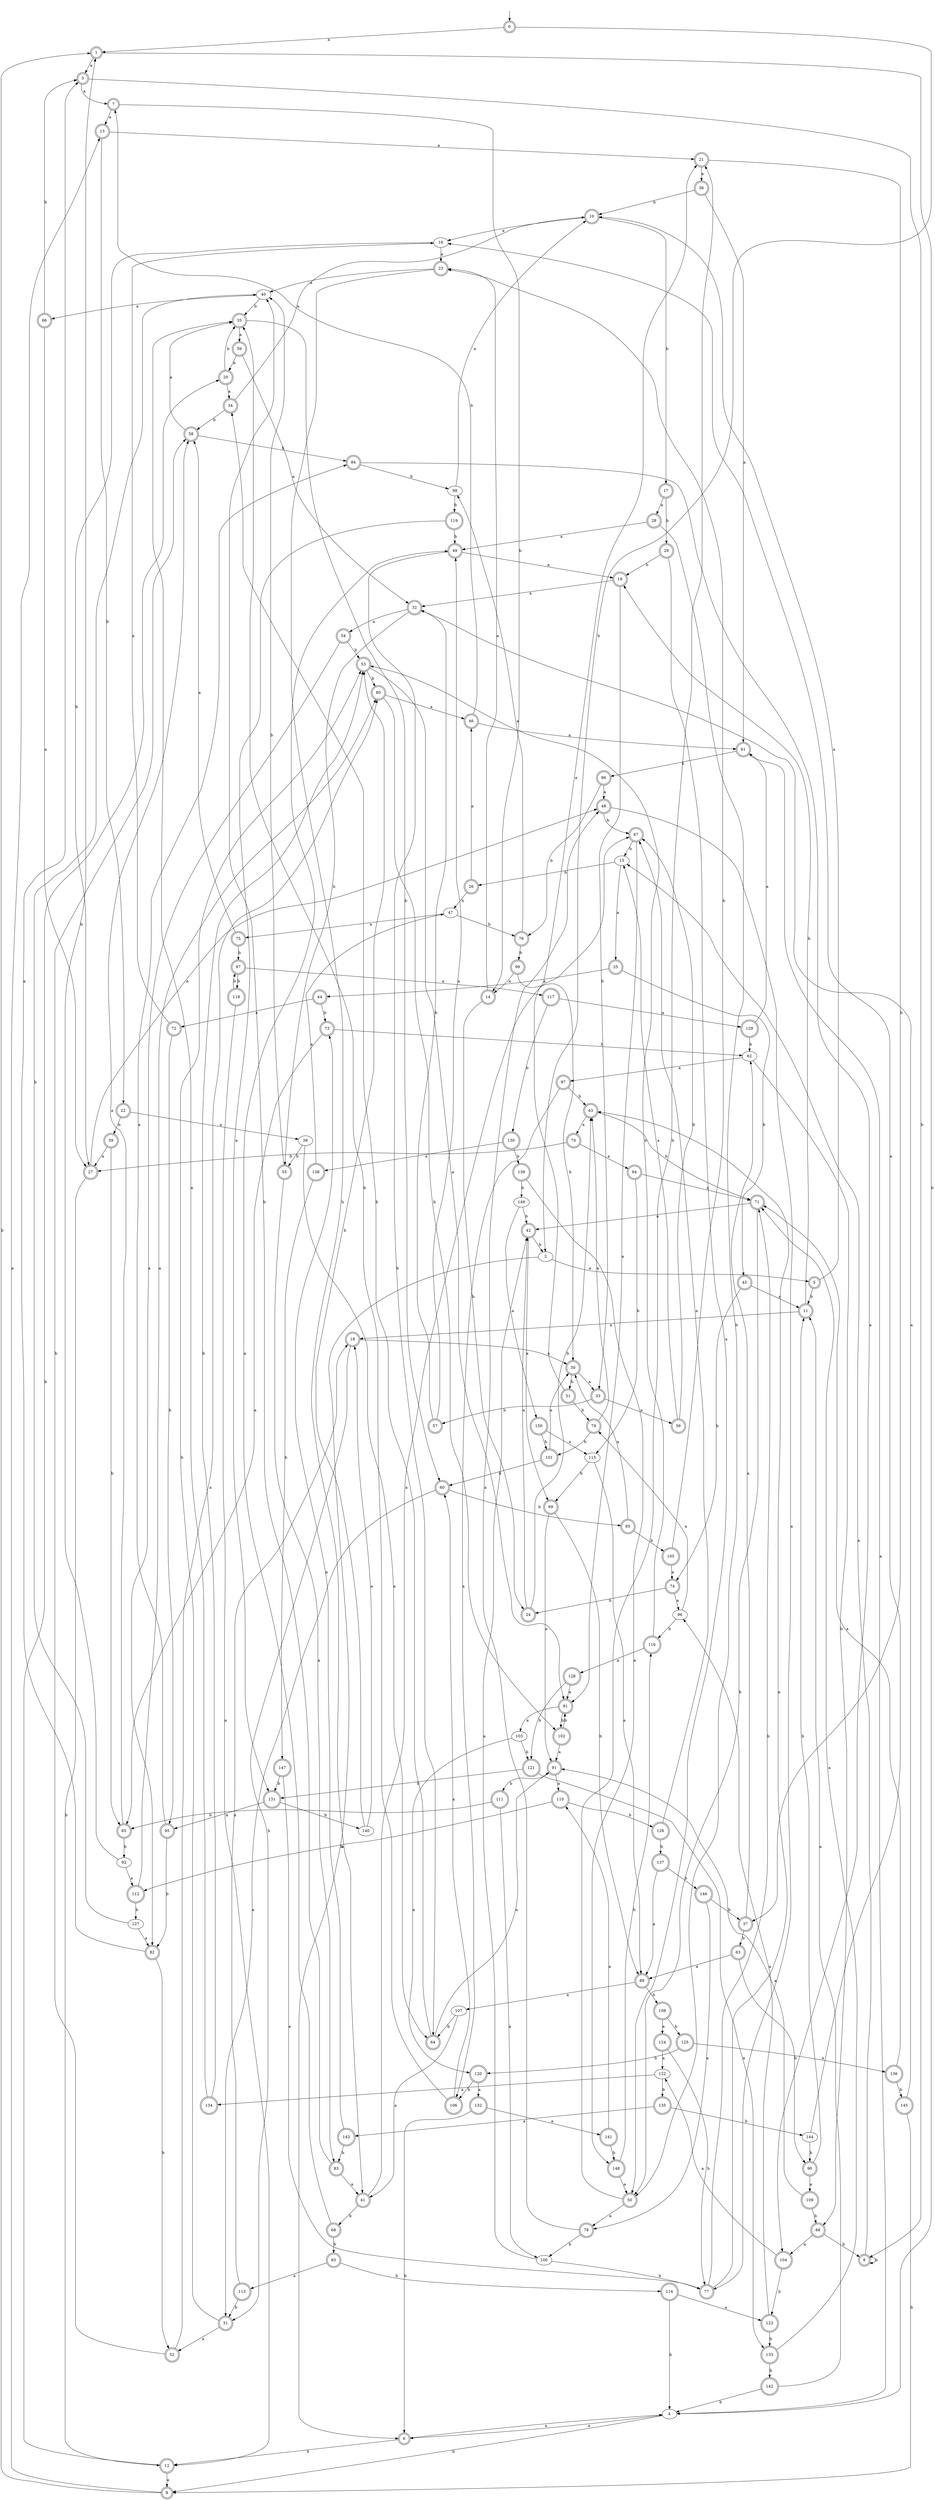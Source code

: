 digraph RandomDFA {
  __start0 [label="", shape=none];
  __start0 -> 0 [label=""];
  0 [shape=circle] [shape=doublecircle]
  0 -> 1 [label="a"]
  0 -> 2 [label="b"]
  1 [shape=doublecircle]
  1 -> 3 [label="a"]
  1 -> 4 [label="b"]
  2
  2 -> 5 [label="a"]
  2 -> 6 [label="b"]
  3 [shape=doublecircle]
  3 -> 7 [label="a"]
  3 -> 8 [label="b"]
  4
  4 -> 6 [label="a"]
  4 -> 9 [label="b"]
  5 [shape=doublecircle]
  5 -> 10 [label="a"]
  5 -> 11 [label="b"]
  6 [shape=doublecircle]
  6 -> 4 [label="a"]
  6 -> 12 [label="b"]
  7 [shape=doublecircle]
  7 -> 13 [label="a"]
  7 -> 14 [label="b"]
  8 [shape=doublecircle]
  8 -> 15 [label="a"]
  8 -> 8 [label="b"]
  9 [shape=doublecircle]
  9 -> 13 [label="a"]
  9 -> 1 [label="b"]
  10 [shape=doublecircle]
  10 -> 16 [label="a"]
  10 -> 17 [label="b"]
  11 [shape=doublecircle]
  11 -> 18 [label="a"]
  11 -> 19 [label="b"]
  12 [shape=doublecircle]
  12 -> 9 [label="a"]
  12 -> 20 [label="b"]
  13 [shape=doublecircle]
  13 -> 21 [label="a"]
  13 -> 22 [label="b"]
  14 [shape=doublecircle]
  14 -> 23 [label="a"]
  14 -> 24 [label="b"]
  15
  15 -> 25 [label="a"]
  15 -> 26 [label="b"]
  16
  16 -> 23 [label="a"]
  16 -> 27 [label="b"]
  17 [shape=doublecircle]
  17 -> 28 [label="a"]
  17 -> 29 [label="b"]
  18 [shape=doublecircle]
  18 -> 30 [label="a"]
  18 -> 31 [label="b"]
  19 [shape=doublecircle]
  19 -> 32 [label="a"]
  19 -> 33 [label="b"]
  20 [shape=doublecircle]
  20 -> 34 [label="a"]
  20 -> 35 [label="b"]
  21 [shape=doublecircle]
  21 -> 36 [label="a"]
  21 -> 37 [label="b"]
  22 [shape=doublecircle]
  22 -> 38 [label="a"]
  22 -> 39 [label="b"]
  23 [shape=doublecircle]
  23 -> 40 [label="a"]
  23 -> 41 [label="b"]
  24 [shape=doublecircle]
  24 -> 42 [label="a"]
  24 -> 43 [label="b"]
  25 [shape=doublecircle]
  25 -> 44 [label="a"]
  25 -> 45 [label="b"]
  26 [shape=doublecircle]
  26 -> 46 [label="a"]
  26 -> 47 [label="b"]
  27 [shape=doublecircle]
  27 -> 48 [label="a"]
  27 -> 12 [label="b"]
  28 [shape=doublecircle]
  28 -> 49 [label="a"]
  28 -> 50 [label="b"]
  29 [shape=doublecircle]
  29 -> 50 [label="a"]
  29 -> 19 [label="b"]
  30 [shape=doublecircle]
  30 -> 33 [label="a"]
  30 -> 51 [label="b"]
  31 [shape=doublecircle]
  31 -> 52 [label="a"]
  31 -> 53 [label="b"]
  32 [shape=doublecircle]
  32 -> 54 [label="a"]
  32 -> 55 [label="b"]
  33 [shape=doublecircle]
  33 -> 56 [label="a"]
  33 -> 57 [label="b"]
  34 [shape=doublecircle]
  34 -> 10 [label="a"]
  34 -> 58 [label="b"]
  35 [shape=doublecircle]
  35 -> 59 [label="a"]
  35 -> 60 [label="b"]
  36 [shape=doublecircle]
  36 -> 61 [label="a"]
  36 -> 10 [label="b"]
  37 [shape=doublecircle]
  37 -> 62 [label="a"]
  37 -> 63 [label="b"]
  38
  38 -> 64 [label="a"]
  38 -> 55 [label="b"]
  39 [shape=doublecircle]
  39 -> 27 [label="a"]
  39 -> 65 [label="b"]
  40
  40 -> 66 [label="a"]
  40 -> 35 [label="b"]
  41 [shape=doublecircle]
  41 -> 67 [label="a"]
  41 -> 68 [label="b"]
  42 [shape=doublecircle]
  42 -> 69 [label="a"]
  42 -> 2 [label="b"]
  43 [shape=doublecircle]
  43 -> 70 [label="a"]
  43 -> 71 [label="b"]
  44 [shape=doublecircle]
  44 -> 72 [label="a"]
  44 -> 73 [label="b"]
  45 [shape=doublecircle]
  45 -> 11 [label="a"]
  45 -> 74 [label="b"]
  46 [shape=doublecircle]
  46 -> 61 [label="a"]
  46 -> 7 [label="b"]
  47
  47 -> 75 [label="a"]
  47 -> 76 [label="b"]
  48 [shape=doublecircle]
  48 -> 77 [label="a"]
  48 -> 67 [label="b"]
  49 [shape=doublecircle]
  49 -> 19 [label="a"]
  49 -> 64 [label="b"]
  50 [shape=doublecircle]
  50 -> 78 [label="a"]
  50 -> 21 [label="b"]
  51 [shape=doublecircle]
  51 -> 21 [label="a"]
  51 -> 79 [label="b"]
  52 [shape=doublecircle]
  52 -> 80 [label="a"]
  52 -> 58 [label="b"]
  53 [shape=doublecircle]
  53 -> 81 [label="a"]
  53 -> 80 [label="b"]
  54 [shape=doublecircle]
  54 -> 82 [label="a"]
  54 -> 53 [label="b"]
  55 [shape=doublecircle]
  55 -> 83 [label="a"]
  55 -> 40 [label="b"]
  56 [shape=doublecircle]
  56 -> 15 [label="a"]
  56 -> 67 [label="b"]
  57 [shape=doublecircle]
  57 -> 49 [label="a"]
  57 -> 32 [label="b"]
  58 [shape=doublecircle]
  58 -> 35 [label="a"]
  58 -> 84 [label="b"]
  59 [shape=doublecircle]
  59 -> 32 [label="a"]
  59 -> 20 [label="b"]
  60 [shape=doublecircle]
  60 -> 31 [label="a"]
  60 -> 85 [label="b"]
  61 [shape=doublecircle]
  61 -> 4 [label="a"]
  61 -> 86 [label="b"]
  62
  62 -> 87 [label="a"]
  62 -> 88 [label="b"]
  63 [shape=doublecircle]
  63 -> 89 [label="a"]
  63 -> 90 [label="b"]
  64 [shape=doublecircle]
  64 -> 91 [label="a"]
  64 -> 34 [label="b"]
  65 [shape=doublecircle]
  65 -> 58 [label="a"]
  65 -> 92 [label="b"]
  66 [shape=doublecircle]
  66 -> 27 [label="a"]
  66 -> 3 [label="b"]
  67 [shape=doublecircle]
  67 -> 81 [label="a"]
  67 -> 15 [label="b"]
  68 [shape=doublecircle]
  68 -> 49 [label="a"]
  68 -> 93 [label="b"]
  69 [shape=doublecircle]
  69 -> 91 [label="a"]
  69 -> 89 [label="b"]
  70 [shape=doublecircle]
  70 -> 94 [label="a"]
  70 -> 27 [label="b"]
  71 [shape=doublecircle]
  71 -> 42 [label="a"]
  71 -> 50 [label="b"]
  72 [shape=doublecircle]
  72 -> 16 [label="a"]
  72 -> 95 [label="b"]
  73 [shape=doublecircle]
  73 -> 65 [label="a"]
  73 -> 62 [label="b"]
  74 [shape=doublecircle]
  74 -> 96 [label="a"]
  74 -> 24 [label="b"]
  75 [shape=doublecircle]
  75 -> 58 [label="a"]
  75 -> 97 [label="b"]
  76 [shape=doublecircle]
  76 -> 98 [label="a"]
  76 -> 99 [label="b"]
  77 [shape=doublecircle]
  77 -> 43 [label="a"]
  77 -> 71 [label="b"]
  78 [shape=doublecircle]
  78 -> 48 [label="a"]
  78 -> 100 [label="b"]
  79 [shape=doublecircle]
  79 -> 43 [label="a"]
  79 -> 101 [label="b"]
  80 [shape=doublecircle]
  80 -> 46 [label="a"]
  80 -> 102 [label="b"]
  81 [shape=doublecircle]
  81 -> 103 [label="a"]
  81 -> 102 [label="b"]
  82 [shape=doublecircle]
  82 -> 3 [label="a"]
  82 -> 52 [label="b"]
  83 [shape=doublecircle]
  83 -> 41 [label="a"]
  83 -> 40 [label="b"]
  84 [shape=doublecircle]
  84 -> 104 [label="a"]
  84 -> 98 [label="b"]
  85 [shape=doublecircle]
  85 -> 30 [label="a"]
  85 -> 105 [label="b"]
  86 [shape=doublecircle]
  86 -> 48 [label="a"]
  86 -> 76 [label="b"]
  87 [shape=doublecircle]
  87 -> 106 [label="a"]
  87 -> 43 [label="b"]
  88 [shape=doublecircle]
  88 -> 104 [label="a"]
  88 -> 8 [label="b"]
  89 [shape=doublecircle]
  89 -> 107 [label="a"]
  89 -> 108 [label="b"]
  90 [shape=doublecircle]
  90 -> 109 [label="a"]
  90 -> 11 [label="b"]
  91 [shape=doublecircle]
  91 -> 110 [label="a"]
  91 -> 111 [label="b"]
  92
  92 -> 112 [label="a"]
  92 -> 1 [label="b"]
  93 [shape=doublecircle]
  93 -> 113 [label="a"]
  93 -> 114 [label="b"]
  94 [shape=doublecircle]
  94 -> 71 [label="a"]
  94 -> 115 [label="b"]
  95 [shape=doublecircle]
  95 -> 84 [label="a"]
  95 -> 82 [label="b"]
  96
  96 -> 79 [label="a"]
  96 -> 116 [label="b"]
  97 [shape=doublecircle]
  97 -> 117 [label="a"]
  97 -> 118 [label="b"]
  98
  98 -> 10 [label="a"]
  98 -> 119 [label="b"]
  99 [shape=doublecircle]
  99 -> 14 [label="a"]
  99 -> 30 [label="b"]
  100
  100 -> 42 [label="a"]
  100 -> 77 [label="b"]
  101 [shape=doublecircle]
  101 -> 30 [label="a"]
  101 -> 60 [label="b"]
  102 [shape=doublecircle]
  102 -> 91 [label="a"]
  102 -> 81 [label="b"]
  103
  103 -> 120 [label="a"]
  103 -> 121 [label="b"]
  104 [shape=doublecircle]
  104 -> 122 [label="a"]
  104 -> 123 [label="b"]
  105 [shape=doublecircle]
  105 -> 74 [label="a"]
  105 -> 23 [label="b"]
  106 [shape=doublecircle]
  106 -> 60 [label="a"]
  106 -> 35 [label="b"]
  107
  107 -> 41 [label="a"]
  107 -> 64 [label="b"]
  108 [shape=doublecircle]
  108 -> 124 [label="a"]
  108 -> 125 [label="b"]
  109 [shape=doublecircle]
  109 -> 91 [label="a"]
  109 -> 88 [label="b"]
  110 [shape=doublecircle]
  110 -> 112 [label="a"]
  110 -> 126 [label="b"]
  111 [shape=doublecircle]
  111 -> 100 [label="a"]
  111 -> 65 [label="b"]
  112 [shape=doublecircle]
  112 -> 80 [label="a"]
  112 -> 127 [label="b"]
  113 [shape=doublecircle]
  113 -> 18 [label="a"]
  113 -> 31 [label="b"]
  114 [shape=doublecircle]
  114 -> 123 [label="a"]
  114 -> 4 [label="b"]
  115
  115 -> 89 [label="a"]
  115 -> 69 [label="b"]
  116 [shape=doublecircle]
  116 -> 128 [label="a"]
  116 -> 53 [label="b"]
  117 [shape=doublecircle]
  117 -> 129 [label="a"]
  117 -> 130 [label="b"]
  118 [shape=doublecircle]
  118 -> 12 [label="a"]
  118 -> 97 [label="b"]
  119 [shape=doublecircle]
  119 -> 131 [label="a"]
  119 -> 49 [label="b"]
  120 [shape=doublecircle]
  120 -> 132 [label="a"]
  120 -> 106 [label="b"]
  121 [shape=doublecircle]
  121 -> 133 [label="a"]
  121 -> 131 [label="b"]
  122
  122 -> 134 [label="a"]
  122 -> 135 [label="b"]
  123 [shape=doublecircle]
  123 -> 96 [label="a"]
  123 -> 133 [label="b"]
  124 [shape=doublecircle]
  124 -> 122 [label="a"]
  124 -> 77 [label="b"]
  125 [shape=doublecircle]
  125 -> 136 [label="a"]
  125 -> 120 [label="b"]
  126 [shape=doublecircle]
  126 -> 67 [label="a"]
  126 -> 137 [label="b"]
  127
  127 -> 82 [label="a"]
  127 -> 40 [label="b"]
  128 [shape=doublecircle]
  128 -> 81 [label="a"]
  128 -> 121 [label="b"]
  129 [shape=doublecircle]
  129 -> 61 [label="a"]
  129 -> 62 [label="b"]
  130 [shape=doublecircle]
  130 -> 138 [label="a"]
  130 -> 139 [label="b"]
  131 [shape=doublecircle]
  131 -> 95 [label="a"]
  131 -> 140 [label="b"]
  132 [shape=doublecircle]
  132 -> 141 [label="a"]
  132 -> 6 [label="b"]
  133 [shape=doublecircle]
  133 -> 71 [label="a"]
  133 -> 142 [label="b"]
  134 [shape=doublecircle]
  134 -> 35 [label="a"]
  134 -> 53 [label="b"]
  135 [shape=doublecircle]
  135 -> 143 [label="a"]
  135 -> 144 [label="b"]
  136 [shape=doublecircle]
  136 -> 71 [label="a"]
  136 -> 145 [label="b"]
  137 [shape=doublecircle]
  137 -> 89 [label="a"]
  137 -> 146 [label="b"]
  138 [shape=doublecircle]
  138 -> 47 [label="a"]
  138 -> 147 [label="b"]
  139 [shape=doublecircle]
  139 -> 148 [label="a"]
  139 -> 149 [label="b"]
  140
  140 -> 18 [label="a"]
  140 -> 53 [label="b"]
  141 [shape=doublecircle]
  141 -> 110 [label="a"]
  141 -> 148 [label="b"]
  142 [shape=doublecircle]
  142 -> 11 [label="a"]
  142 -> 4 [label="b"]
  143 [shape=doublecircle]
  143 -> 73 [label="a"]
  143 -> 83 [label="b"]
  144
  144 -> 16 [label="a"]
  144 -> 90 [label="b"]
  145 [shape=doublecircle]
  145 -> 32 [label="a"]
  145 -> 9 [label="b"]
  146 [shape=doublecircle]
  146 -> 78 [label="a"]
  146 -> 37 [label="b"]
  147 [shape=doublecircle]
  147 -> 77 [label="a"]
  147 -> 131 [label="b"]
  148 [shape=doublecircle]
  148 -> 50 [label="a"]
  148 -> 116 [label="b"]
  149
  149 -> 150 [label="a"]
  149 -> 42 [label="b"]
  150 [shape=doublecircle]
  150 -> 115 [label="a"]
  150 -> 101 [label="b"]
}

